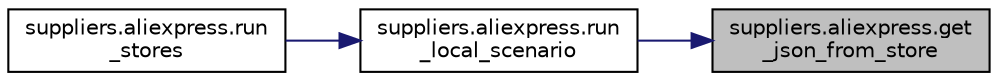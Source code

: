 digraph "suppliers.aliexpress.get_json_from_store"
{
 // LATEX_PDF_SIZE
  edge [fontname="Helvetica",fontsize="10",labelfontname="Helvetica",labelfontsize="10"];
  node [fontname="Helvetica",fontsize="10",shape=record];
  rankdir="RL";
  Node1 [label="suppliers.aliexpress.get\l_json_from_store",height=0.2,width=0.4,color="black", fillcolor="grey75", style="filled", fontcolor="black",tooltip=" "];
  Node1 -> Node2 [dir="back",color="midnightblue",fontsize="10",style="solid",fontname="Helvetica"];
  Node2 [label="suppliers.aliexpress.run\l_local_scenario",height=0.2,width=0.4,color="black", fillcolor="white", style="filled",URL="$d7/dc2/namespacesuppliers_1_1aliexpress_a81058fa8e2352e28eefeda1bcfd8328f.html#a81058fa8e2352e28eefeda1bcfd8328f",tooltip=" "];
  Node2 -> Node3 [dir="back",color="midnightblue",fontsize="10",style="solid",fontname="Helvetica"];
  Node3 [label="suppliers.aliexpress.run\l_stores",height=0.2,width=0.4,color="black", fillcolor="white", style="filled",URL="$d7/dc2/namespacesuppliers_1_1aliexpress_ae164617949d8466cbb969d4907a97352.html#ae164617949d8466cbb969d4907a97352",tooltip=" "];
}

